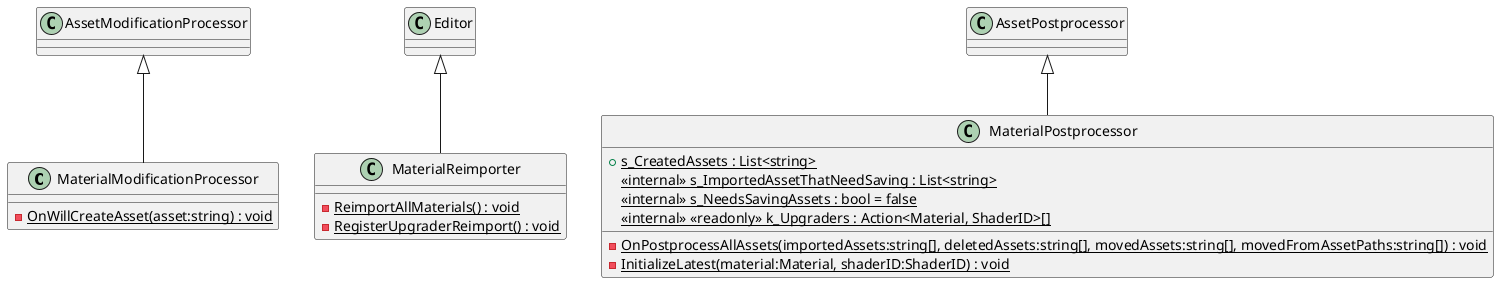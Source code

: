 @startuml
class MaterialModificationProcessor {
    {static} - OnWillCreateAsset(asset:string) : void
}
class MaterialReimporter {
    {static} - ReimportAllMaterials() : void
    {static} - RegisterUpgraderReimport() : void
}
class MaterialPostprocessor {
    + {static} s_CreatedAssets : List<string>
    <<internal>> {static} s_ImportedAssetThatNeedSaving : List<string>
    <<internal>> {static} s_NeedsSavingAssets : bool = false
    <<internal>> {static} <<readonly>> k_Upgraders : Action<Material, ShaderID>[]
    {static} - OnPostprocessAllAssets(importedAssets:string[], deletedAssets:string[], movedAssets:string[], movedFromAssetPaths:string[]) : void
    {static} - InitializeLatest(material:Material, shaderID:ShaderID) : void
}
AssetModificationProcessor <|-- MaterialModificationProcessor
Editor <|-- MaterialReimporter
AssetPostprocessor <|-- MaterialPostprocessor
@enduml
